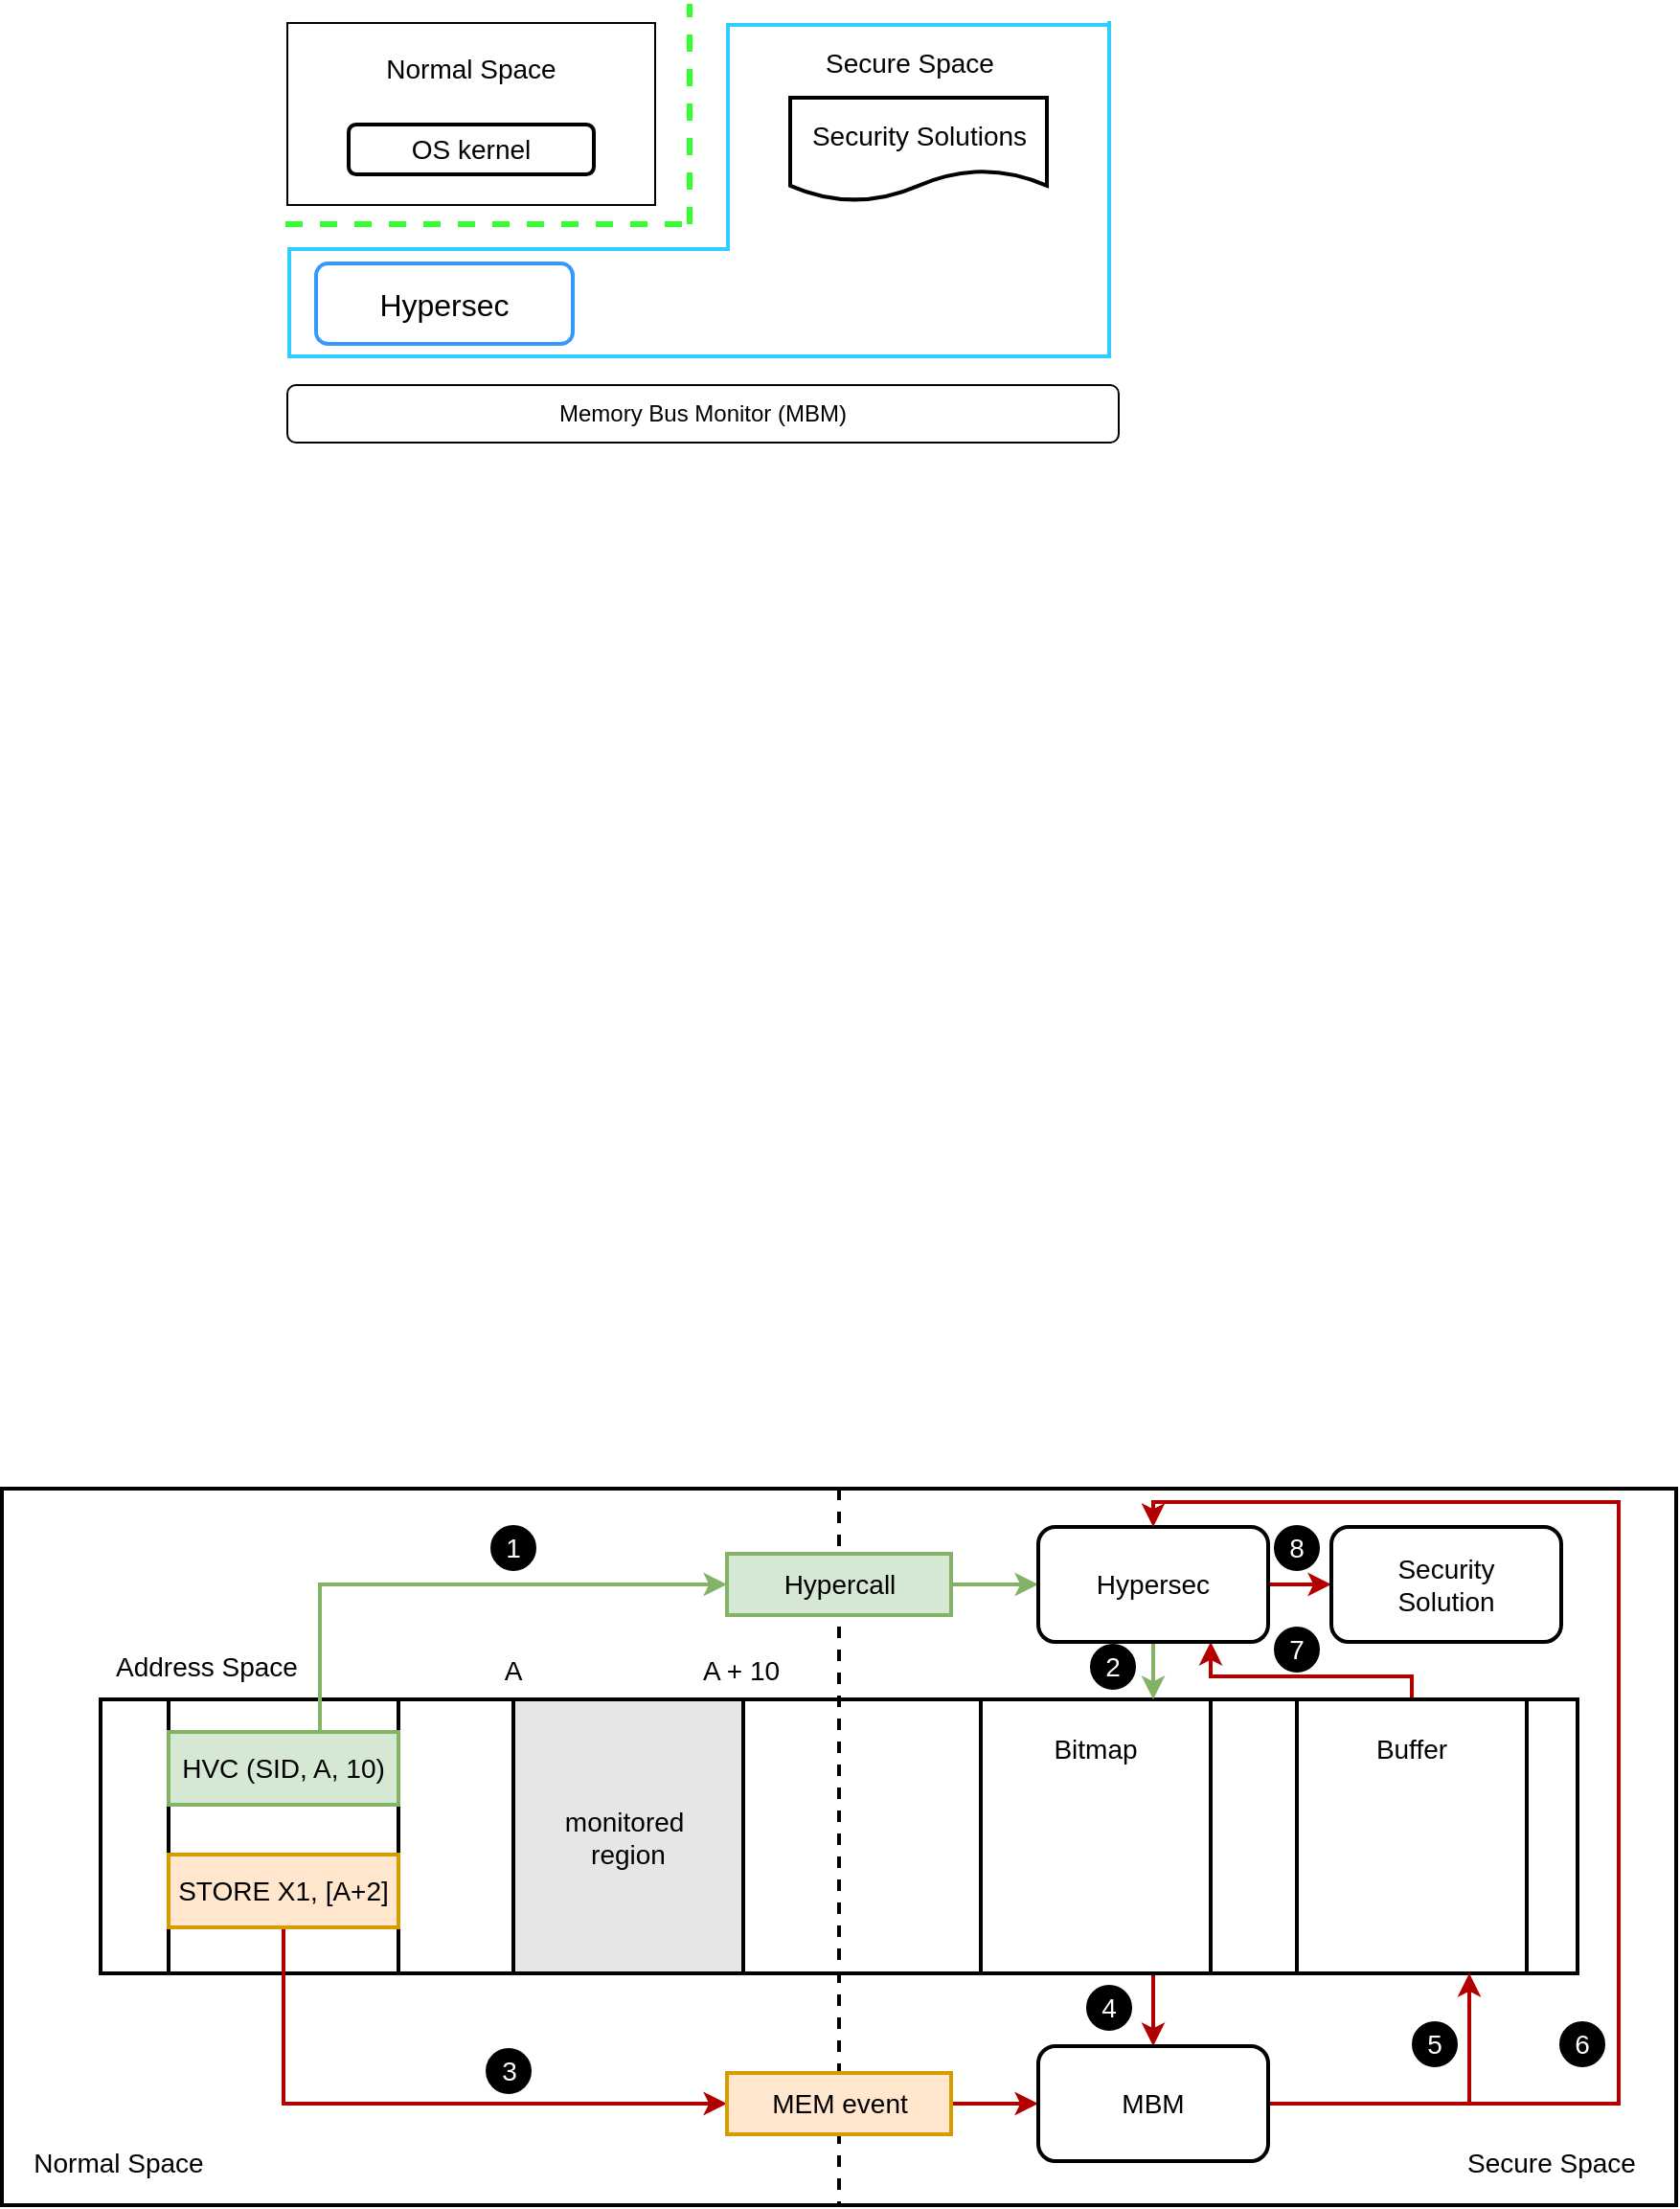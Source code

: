 <mxfile version="18.1.1" type="github">
  <diagram id="T55q2Q23B8lCEM-XEHNR" name="Page-1">
    <mxGraphModel dx="1292" dy="696" grid="0" gridSize="10" guides="1" tooltips="1" connect="1" arrows="1" fold="1" page="0" pageScale="1" pageWidth="1200" pageHeight="1920" math="0" shadow="0">
      <root>
        <mxCell id="0" />
        <mxCell id="1" parent="0" />
        <mxCell id="cYdzDI0-7bz1sQTgUbkQ-1" value="" style="rounded=0;whiteSpace=wrap;html=1;" vertex="1" parent="1">
          <mxGeometry x="268" y="314" width="192" height="95" as="geometry" />
        </mxCell>
        <mxCell id="cYdzDI0-7bz1sQTgUbkQ-4" value="Memory Bus Monitor (MBM)" style="rounded=1;whiteSpace=wrap;html=1;" vertex="1" parent="1">
          <mxGeometry x="268" y="503" width="434" height="30" as="geometry" />
        </mxCell>
        <mxCell id="cYdzDI0-7bz1sQTgUbkQ-15" value="&lt;font style=&quot;font-size: 16px;&quot;&gt;Hypersec&lt;/font&gt;" style="rounded=1;whiteSpace=wrap;html=1;strokeColor=#3399FF;strokeWidth=2;" vertex="1" parent="1">
          <mxGeometry x="283" y="439.5" width="134" height="42" as="geometry" />
        </mxCell>
        <mxCell id="cYdzDI0-7bz1sQTgUbkQ-6" value="" style="line;strokeWidth=2;html=1;strokeColor=#2ECEFF;" vertex="1" parent="1">
          <mxGeometry x="268" y="427" width="231" height="10" as="geometry" />
        </mxCell>
        <mxCell id="cYdzDI0-7bz1sQTgUbkQ-7" value="" style="line;strokeWidth=2;html=1;strokeColor=#2ECEFF;" vertex="1" parent="1">
          <mxGeometry x="268" y="483" width="430" height="10" as="geometry" />
        </mxCell>
        <mxCell id="cYdzDI0-7bz1sQTgUbkQ-8" value="" style="line;strokeWidth=2;direction=south;html=1;strokeColor=#2ECEFF;" vertex="1" parent="1">
          <mxGeometry x="692" y="313" width="10" height="174" as="geometry" />
        </mxCell>
        <mxCell id="cYdzDI0-7bz1sQTgUbkQ-9" value="" style="line;strokeWidth=2;direction=south;html=1;strokeColor=#2ECEFF;" vertex="1" parent="1">
          <mxGeometry x="485" y="314" width="26" height="119" as="geometry" />
        </mxCell>
        <mxCell id="cYdzDI0-7bz1sQTgUbkQ-12" value="" style="line;strokeWidth=2;html=1;perimeter=backbonePerimeter;points=[];outlineConnect=0;strokeColor=#2ECEFF;" vertex="1" parent="1">
          <mxGeometry x="498" y="310" width="199" height="10" as="geometry" />
        </mxCell>
        <mxCell id="cYdzDI0-7bz1sQTgUbkQ-13" value="" style="line;strokeWidth=2;direction=south;html=1;strokeColor=#2ECEFF;" vertex="1" parent="1">
          <mxGeometry x="264" y="433" width="10" height="55" as="geometry" />
        </mxCell>
        <mxCell id="cYdzDI0-7bz1sQTgUbkQ-18" value="&lt;font style=&quot;font-size: 14px;&quot;&gt;Security Solutions&lt;/font&gt;" style="shape=document;whiteSpace=wrap;html=1;boundedLbl=1;fontSize=16;strokeColor=#000000;strokeWidth=2;" vertex="1" parent="1">
          <mxGeometry x="530.5" y="353" width="134" height="54" as="geometry" />
        </mxCell>
        <mxCell id="cYdzDI0-7bz1sQTgUbkQ-19" value="Secure Space" style="text;html=1;strokeColor=none;fillColor=none;align=center;verticalAlign=middle;whiteSpace=wrap;rounded=0;fontSize=14;" vertex="1" parent="1">
          <mxGeometry x="541" y="320" width="104" height="30" as="geometry" />
        </mxCell>
        <mxCell id="cYdzDI0-7bz1sQTgUbkQ-20" value="Normal Space" style="text;html=1;strokeColor=none;fillColor=none;align=center;verticalAlign=middle;whiteSpace=wrap;rounded=0;fontSize=14;" vertex="1" parent="1">
          <mxGeometry x="312" y="323" width="104" height="30" as="geometry" />
        </mxCell>
        <mxCell id="cYdzDI0-7bz1sQTgUbkQ-21" value="OS kernel" style="rounded=1;whiteSpace=wrap;html=1;fontSize=14;strokeColor=#000000;strokeWidth=2;" vertex="1" parent="1">
          <mxGeometry x="300" y="367" width="128" height="26" as="geometry" />
        </mxCell>
        <mxCell id="cYdzDI0-7bz1sQTgUbkQ-22" value="" style="endArrow=none;dashed=1;html=1;rounded=0;fontSize=14;strokeColor=#33FF33;strokeWidth=3;" edge="1" parent="1">
          <mxGeometry width="50" height="50" relative="1" as="geometry">
            <mxPoint x="478" y="419" as="sourcePoint" />
            <mxPoint x="478" y="304" as="targetPoint" />
          </mxGeometry>
        </mxCell>
        <mxCell id="cYdzDI0-7bz1sQTgUbkQ-23" value="" style="endArrow=none;dashed=1;html=1;rounded=0;fontSize=14;strokeColor=#33FF33;strokeWidth=3;" edge="1" parent="1">
          <mxGeometry width="50" height="50" relative="1" as="geometry">
            <mxPoint x="267" y="419" as="sourcePoint" />
            <mxPoint x="477" y="419" as="targetPoint" />
          </mxGeometry>
        </mxCell>
        <mxCell id="cYdzDI0-7bz1sQTgUbkQ-24" value="" style="rounded=0;whiteSpace=wrap;html=1;fontSize=14;strokeColor=#000000;strokeWidth=2;" vertex="1" parent="1">
          <mxGeometry x="119" y="1079" width="874" height="374" as="geometry" />
        </mxCell>
        <mxCell id="cYdzDI0-7bz1sQTgUbkQ-27" value="" style="line;strokeWidth=2;direction=south;html=1;fontSize=14;dashed=1;" vertex="1" parent="1">
          <mxGeometry x="551" y="1079" width="10" height="374" as="geometry" />
        </mxCell>
        <mxCell id="cYdzDI0-7bz1sQTgUbkQ-28" value="Normal Space" style="text;html=1;strokeColor=none;fillColor=none;align=center;verticalAlign=middle;whiteSpace=wrap;rounded=0;dashed=1;fontSize=14;" vertex="1" parent="1">
          <mxGeometry x="127" y="1416" width="106" height="30" as="geometry" />
        </mxCell>
        <mxCell id="cYdzDI0-7bz1sQTgUbkQ-29" value="Secure Space" style="text;html=1;strokeColor=none;fillColor=none;align=center;verticalAlign=middle;whiteSpace=wrap;rounded=0;dashed=1;fontSize=14;" vertex="1" parent="1">
          <mxGeometry x="875" y="1416" width="106" height="30" as="geometry" />
        </mxCell>
        <mxCell id="cYdzDI0-7bz1sQTgUbkQ-30" value="" style="rounded=0;whiteSpace=wrap;html=1;fontSize=14;strokeColor=#000000;strokeWidth=2;fillColor=none;" vertex="1" parent="1">
          <mxGeometry x="170.5" y="1189" width="771" height="143" as="geometry" />
        </mxCell>
        <mxCell id="cYdzDI0-7bz1sQTgUbkQ-31" value="Address Space" style="text;html=1;strokeColor=none;fillColor=none;align=center;verticalAlign=middle;whiteSpace=wrap;rounded=0;fontSize=14;" vertex="1" parent="1">
          <mxGeometry x="169" y="1157" width="114" height="30" as="geometry" />
        </mxCell>
        <mxCell id="cYdzDI0-7bz1sQTgUbkQ-36" value="" style="rounded=0;whiteSpace=wrap;html=1;fontSize=14;strokeColor=#000000;strokeWidth=2;fillColor=none;" vertex="1" parent="1">
          <mxGeometry x="206" y="1189" width="120" height="143" as="geometry" />
        </mxCell>
        <mxCell id="cYdzDI0-7bz1sQTgUbkQ-37" value="monitored&amp;nbsp;&lt;br&gt;region" style="rounded=0;whiteSpace=wrap;html=1;fontSize=14;strokeColor=#000000;strokeWidth=2;fillColor=#E6E6E6;" vertex="1" parent="1">
          <mxGeometry x="386" y="1189" width="120" height="143" as="geometry" />
        </mxCell>
        <mxCell id="cYdzDI0-7bz1sQTgUbkQ-59" style="edgeStyle=orthogonalEdgeStyle;rounded=0;orthogonalLoop=1;jettySize=auto;html=1;exitX=0.75;exitY=1;exitDx=0;exitDy=0;entryX=0.5;entryY=0;entryDx=0;entryDy=0;fontSize=14;strokeColor=#B20000;strokeWidth=2;fillColor=#e51400;" edge="1" parent="1" source="cYdzDI0-7bz1sQTgUbkQ-38" target="cYdzDI0-7bz1sQTgUbkQ-56">
          <mxGeometry relative="1" as="geometry" />
        </mxCell>
        <mxCell id="cYdzDI0-7bz1sQTgUbkQ-38" value="" style="rounded=0;whiteSpace=wrap;html=1;fontSize=14;strokeColor=#000000;strokeWidth=2;fillColor=none;" vertex="1" parent="1">
          <mxGeometry x="630" y="1189" width="120" height="143" as="geometry" />
        </mxCell>
        <mxCell id="cYdzDI0-7bz1sQTgUbkQ-63" style="edgeStyle=orthogonalEdgeStyle;rounded=0;orthogonalLoop=1;jettySize=auto;html=1;exitX=0.5;exitY=0;exitDx=0;exitDy=0;entryX=0.75;entryY=1;entryDx=0;entryDy=0;fontSize=14;strokeColor=#B20000;strokeWidth=2;fillColor=#e51400;" edge="1" parent="1" source="cYdzDI0-7bz1sQTgUbkQ-39" target="cYdzDI0-7bz1sQTgUbkQ-48">
          <mxGeometry relative="1" as="geometry">
            <Array as="points">
              <mxPoint x="855" y="1177" />
              <mxPoint x="750" y="1177" />
            </Array>
          </mxGeometry>
        </mxCell>
        <mxCell id="cYdzDI0-7bz1sQTgUbkQ-39" value="" style="rounded=0;whiteSpace=wrap;html=1;fontSize=14;strokeColor=#000000;strokeWidth=2;fillColor=none;" vertex="1" parent="1">
          <mxGeometry x="795" y="1189" width="120" height="143" as="geometry" />
        </mxCell>
        <mxCell id="cYdzDI0-7bz1sQTgUbkQ-40" value="Bitmap&lt;span style=&quot;color: rgba(0, 0, 0, 0); font-family: monospace; font-size: 0px; text-align: start;&quot;&gt;%3CmxGraphModel%3E%3Croot%3E%3CmxCell%20id%3D%220%22%2F%3E%3CmxCell%20id%3D%221%22%20parent%3D%220%22%2F%3E%3CmxCell%20id%3D%222%22%20value%3D%22%22%20style%3D%22rounded%3D0%3BwhiteSpace%3Dwrap%3Bhtml%3D1%3BfontSize%3D14%3BstrokeColor%3D%23000000%3BstrokeWidth%3D2%3BfillColor%3Dnone%3B%22%20vertex%3D%221%22%20parent%3D%221%22%3E%3CmxGeometry%20x%3D%22630%22%20y%3D%221189%22%20width%3D%22120%22%20height%3D%22143%22%20as%3D%22geometry%22%2F%3E%3C%2FmxCell%3E%3C%2Froot%3E%3C%2FmxGraphModel%3E&lt;/span&gt;" style="text;html=1;strokeColor=none;fillColor=none;align=center;verticalAlign=middle;whiteSpace=wrap;rounded=0;fontSize=14;" vertex="1" parent="1">
          <mxGeometry x="660" y="1200" width="60" height="30" as="geometry" />
        </mxCell>
        <mxCell id="cYdzDI0-7bz1sQTgUbkQ-41" value="Buffer" style="text;html=1;strokeColor=none;fillColor=none;align=center;verticalAlign=middle;whiteSpace=wrap;rounded=0;fontSize=14;" vertex="1" parent="1">
          <mxGeometry x="825" y="1200" width="60" height="30" as="geometry" />
        </mxCell>
        <mxCell id="cYdzDI0-7bz1sQTgUbkQ-51" style="edgeStyle=orthogonalEdgeStyle;rounded=0;orthogonalLoop=1;jettySize=auto;html=1;exitX=0.5;exitY=0;exitDx=0;exitDy=0;entryX=0;entryY=0.5;entryDx=0;entryDy=0;fontSize=14;strokeColor=#82b366;strokeWidth=2;fillColor=#d5e8d4;" edge="1" parent="1" source="cYdzDI0-7bz1sQTgUbkQ-42" target="cYdzDI0-7bz1sQTgUbkQ-47">
          <mxGeometry relative="1" as="geometry">
            <Array as="points">
              <mxPoint x="285" y="1206" />
              <mxPoint x="285" y="1129" />
            </Array>
          </mxGeometry>
        </mxCell>
        <mxCell id="cYdzDI0-7bz1sQTgUbkQ-42" value="HVC (SID, A, 10)" style="rounded=0;whiteSpace=wrap;html=1;fontSize=14;strokeColor=#82b366;strokeWidth=2;fillColor=#d5e8d4;" vertex="1" parent="1">
          <mxGeometry x="206" y="1206" width="120" height="38" as="geometry" />
        </mxCell>
        <mxCell id="cYdzDI0-7bz1sQTgUbkQ-57" style="edgeStyle=orthogonalEdgeStyle;rounded=0;orthogonalLoop=1;jettySize=auto;html=1;exitX=0.5;exitY=1;exitDx=0;exitDy=0;entryX=0;entryY=0.5;entryDx=0;entryDy=0;fontSize=14;strokeColor=#B20000;strokeWidth=2;fillColor=#e51400;" edge="1" parent="1" source="cYdzDI0-7bz1sQTgUbkQ-43" target="cYdzDI0-7bz1sQTgUbkQ-55">
          <mxGeometry relative="1" as="geometry" />
        </mxCell>
        <mxCell id="cYdzDI0-7bz1sQTgUbkQ-43" value="STORE X1, [A+2]" style="rounded=0;whiteSpace=wrap;html=1;fontSize=14;strokeColor=#d79b00;strokeWidth=2;fillColor=#ffe6cc;" vertex="1" parent="1">
          <mxGeometry x="206" y="1270" width="120" height="38" as="geometry" />
        </mxCell>
        <mxCell id="cYdzDI0-7bz1sQTgUbkQ-44" value="A" style="text;html=1;strokeColor=none;fillColor=none;align=center;verticalAlign=middle;whiteSpace=wrap;rounded=0;fontSize=14;" vertex="1" parent="1">
          <mxGeometry x="356" y="1159" width="60" height="30" as="geometry" />
        </mxCell>
        <mxCell id="cYdzDI0-7bz1sQTgUbkQ-45" value="A + 10" style="text;html=1;strokeColor=none;fillColor=none;align=center;verticalAlign=middle;whiteSpace=wrap;rounded=0;fontSize=14;" vertex="1" parent="1">
          <mxGeometry x="475" y="1159" width="60" height="30" as="geometry" />
        </mxCell>
        <mxCell id="cYdzDI0-7bz1sQTgUbkQ-52" style="edgeStyle=orthogonalEdgeStyle;rounded=0;orthogonalLoop=1;jettySize=auto;html=1;exitX=1;exitY=0.5;exitDx=0;exitDy=0;entryX=0;entryY=0.5;entryDx=0;entryDy=0;fontSize=14;strokeColor=#82b366;strokeWidth=2;fillColor=#d5e8d4;" edge="1" parent="1" source="cYdzDI0-7bz1sQTgUbkQ-47" target="cYdzDI0-7bz1sQTgUbkQ-48">
          <mxGeometry relative="1" as="geometry" />
        </mxCell>
        <mxCell id="cYdzDI0-7bz1sQTgUbkQ-47" value="Hypercall" style="rounded=0;whiteSpace=wrap;html=1;fontSize=14;strokeColor=#82b366;strokeWidth=2;fillColor=#d5e8d4;" vertex="1" parent="1">
          <mxGeometry x="497.5" y="1113" width="117" height="32" as="geometry" />
        </mxCell>
        <mxCell id="cYdzDI0-7bz1sQTgUbkQ-60" style="edgeStyle=orthogonalEdgeStyle;rounded=0;orthogonalLoop=1;jettySize=auto;html=1;exitX=0.5;exitY=1;exitDx=0;exitDy=0;entryX=0.75;entryY=0;entryDx=0;entryDy=0;fontSize=14;strokeColor=#82b366;strokeWidth=2;fillColor=#d5e8d4;" edge="1" parent="1" source="cYdzDI0-7bz1sQTgUbkQ-48" target="cYdzDI0-7bz1sQTgUbkQ-38">
          <mxGeometry relative="1" as="geometry" />
        </mxCell>
        <mxCell id="cYdzDI0-7bz1sQTgUbkQ-64" style="edgeStyle=orthogonalEdgeStyle;rounded=0;orthogonalLoop=1;jettySize=auto;html=1;exitX=1;exitY=0.5;exitDx=0;exitDy=0;entryX=0;entryY=0.5;entryDx=0;entryDy=0;fontSize=14;strokeColor=#B20000;strokeWidth=2;fillColor=#e51400;" edge="1" parent="1" source="cYdzDI0-7bz1sQTgUbkQ-48" target="cYdzDI0-7bz1sQTgUbkQ-49">
          <mxGeometry relative="1" as="geometry" />
        </mxCell>
        <mxCell id="cYdzDI0-7bz1sQTgUbkQ-48" value="Hypersec" style="rounded=1;whiteSpace=wrap;html=1;fontSize=14;strokeColor=#000000;strokeWidth=2;fillColor=default;" vertex="1" parent="1">
          <mxGeometry x="660" y="1099" width="120" height="60" as="geometry" />
        </mxCell>
        <mxCell id="cYdzDI0-7bz1sQTgUbkQ-49" value="Security&lt;br&gt;Solution" style="rounded=1;whiteSpace=wrap;html=1;fontSize=14;strokeColor=#000000;strokeWidth=2;fillColor=default;" vertex="1" parent="1">
          <mxGeometry x="813" y="1099" width="120" height="60" as="geometry" />
        </mxCell>
        <mxCell id="cYdzDI0-7bz1sQTgUbkQ-58" style="edgeStyle=orthogonalEdgeStyle;rounded=0;orthogonalLoop=1;jettySize=auto;html=1;exitX=1;exitY=0.5;exitDx=0;exitDy=0;entryX=0;entryY=0.5;entryDx=0;entryDy=0;fontSize=14;strokeColor=#B20000;strokeWidth=2;fillColor=#e51400;" edge="1" parent="1" source="cYdzDI0-7bz1sQTgUbkQ-55" target="cYdzDI0-7bz1sQTgUbkQ-56">
          <mxGeometry relative="1" as="geometry" />
        </mxCell>
        <mxCell id="cYdzDI0-7bz1sQTgUbkQ-55" value="MEM event" style="rounded=0;whiteSpace=wrap;html=1;fontSize=14;strokeColor=#d79b00;strokeWidth=2;fillColor=#ffe6cc;" vertex="1" parent="1">
          <mxGeometry x="497.5" y="1384" width="117" height="32" as="geometry" />
        </mxCell>
        <mxCell id="cYdzDI0-7bz1sQTgUbkQ-61" style="edgeStyle=orthogonalEdgeStyle;rounded=0;orthogonalLoop=1;jettySize=auto;html=1;exitX=1;exitY=0.5;exitDx=0;exitDy=0;entryX=0.75;entryY=1;entryDx=0;entryDy=0;fontSize=14;strokeColor=#B20000;strokeWidth=2;fillColor=#e51400;" edge="1" parent="1" source="cYdzDI0-7bz1sQTgUbkQ-56" target="cYdzDI0-7bz1sQTgUbkQ-39">
          <mxGeometry relative="1" as="geometry" />
        </mxCell>
        <mxCell id="cYdzDI0-7bz1sQTgUbkQ-62" style="edgeStyle=orthogonalEdgeStyle;rounded=0;orthogonalLoop=1;jettySize=auto;html=1;exitX=1;exitY=0.5;exitDx=0;exitDy=0;entryX=0.5;entryY=0;entryDx=0;entryDy=0;fontSize=14;strokeColor=#B20000;strokeWidth=2;fillColor=#e51400;" edge="1" parent="1" source="cYdzDI0-7bz1sQTgUbkQ-56" target="cYdzDI0-7bz1sQTgUbkQ-48">
          <mxGeometry relative="1" as="geometry">
            <Array as="points">
              <mxPoint x="963" y="1400" />
              <mxPoint x="963" y="1086" />
              <mxPoint x="720" y="1086" />
            </Array>
          </mxGeometry>
        </mxCell>
        <mxCell id="cYdzDI0-7bz1sQTgUbkQ-56" value="MBM" style="rounded=1;whiteSpace=wrap;html=1;fontSize=14;strokeColor=#000000;strokeWidth=2;fillColor=default;" vertex="1" parent="1">
          <mxGeometry x="660" y="1370" width="120" height="60" as="geometry" />
        </mxCell>
        <mxCell id="cYdzDI0-7bz1sQTgUbkQ-65" value="&lt;font color=&quot;#ffffff&quot;&gt;1&lt;/font&gt;" style="ellipse;whiteSpace=wrap;html=1;aspect=fixed;fontSize=14;strokeWidth=2;fillColor=#000000;" vertex="1" parent="1">
          <mxGeometry x="375" y="1099" width="22" height="22" as="geometry" />
        </mxCell>
        <mxCell id="cYdzDI0-7bz1sQTgUbkQ-66" value="&lt;font color=&quot;#ffffff&quot;&gt;2&lt;/font&gt;" style="ellipse;whiteSpace=wrap;html=1;aspect=fixed;fontSize=14;strokeWidth=2;fillColor=#000000;" vertex="1" parent="1">
          <mxGeometry x="688" y="1161" width="22" height="22" as="geometry" />
        </mxCell>
        <mxCell id="cYdzDI0-7bz1sQTgUbkQ-67" value="&lt;font color=&quot;#ffffff&quot;&gt;3&lt;/font&gt;" style="ellipse;whiteSpace=wrap;html=1;aspect=fixed;fontSize=14;strokeWidth=2;fillColor=#000000;" vertex="1" parent="1">
          <mxGeometry x="372.5" y="1372" width="22" height="22" as="geometry" />
        </mxCell>
        <mxCell id="cYdzDI0-7bz1sQTgUbkQ-68" value="&lt;font color=&quot;#ffffff&quot;&gt;4&lt;/font&gt;" style="ellipse;whiteSpace=wrap;html=1;aspect=fixed;fontSize=14;strokeWidth=2;fillColor=#000000;" vertex="1" parent="1">
          <mxGeometry x="686" y="1339" width="22" height="22" as="geometry" />
        </mxCell>
        <mxCell id="cYdzDI0-7bz1sQTgUbkQ-69" value="&lt;font color=&quot;#ffffff&quot;&gt;5&lt;/font&gt;" style="ellipse;whiteSpace=wrap;html=1;aspect=fixed;fontSize=14;strokeWidth=2;fillColor=#000000;" vertex="1" parent="1">
          <mxGeometry x="856" y="1358" width="22" height="22" as="geometry" />
        </mxCell>
        <mxCell id="cYdzDI0-7bz1sQTgUbkQ-70" value="&lt;font color=&quot;#ffffff&quot;&gt;6&lt;/font&gt;" style="ellipse;whiteSpace=wrap;html=1;aspect=fixed;fontSize=14;strokeWidth=2;fillColor=#000000;" vertex="1" parent="1">
          <mxGeometry x="933" y="1358" width="22" height="22" as="geometry" />
        </mxCell>
        <mxCell id="cYdzDI0-7bz1sQTgUbkQ-71" value="&lt;font color=&quot;#ffffff&quot;&gt;7&lt;/font&gt;" style="ellipse;whiteSpace=wrap;html=1;aspect=fixed;fontSize=14;strokeWidth=2;fillColor=#000000;" vertex="1" parent="1">
          <mxGeometry x="784" y="1152" width="22" height="22" as="geometry" />
        </mxCell>
        <mxCell id="cYdzDI0-7bz1sQTgUbkQ-73" value="&lt;font color=&quot;#ffffff&quot;&gt;8&lt;/font&gt;" style="ellipse;whiteSpace=wrap;html=1;aspect=fixed;fontSize=14;strokeWidth=2;fillColor=#000000;" vertex="1" parent="1">
          <mxGeometry x="784" y="1099" width="22" height="22" as="geometry" />
        </mxCell>
      </root>
    </mxGraphModel>
  </diagram>
</mxfile>
